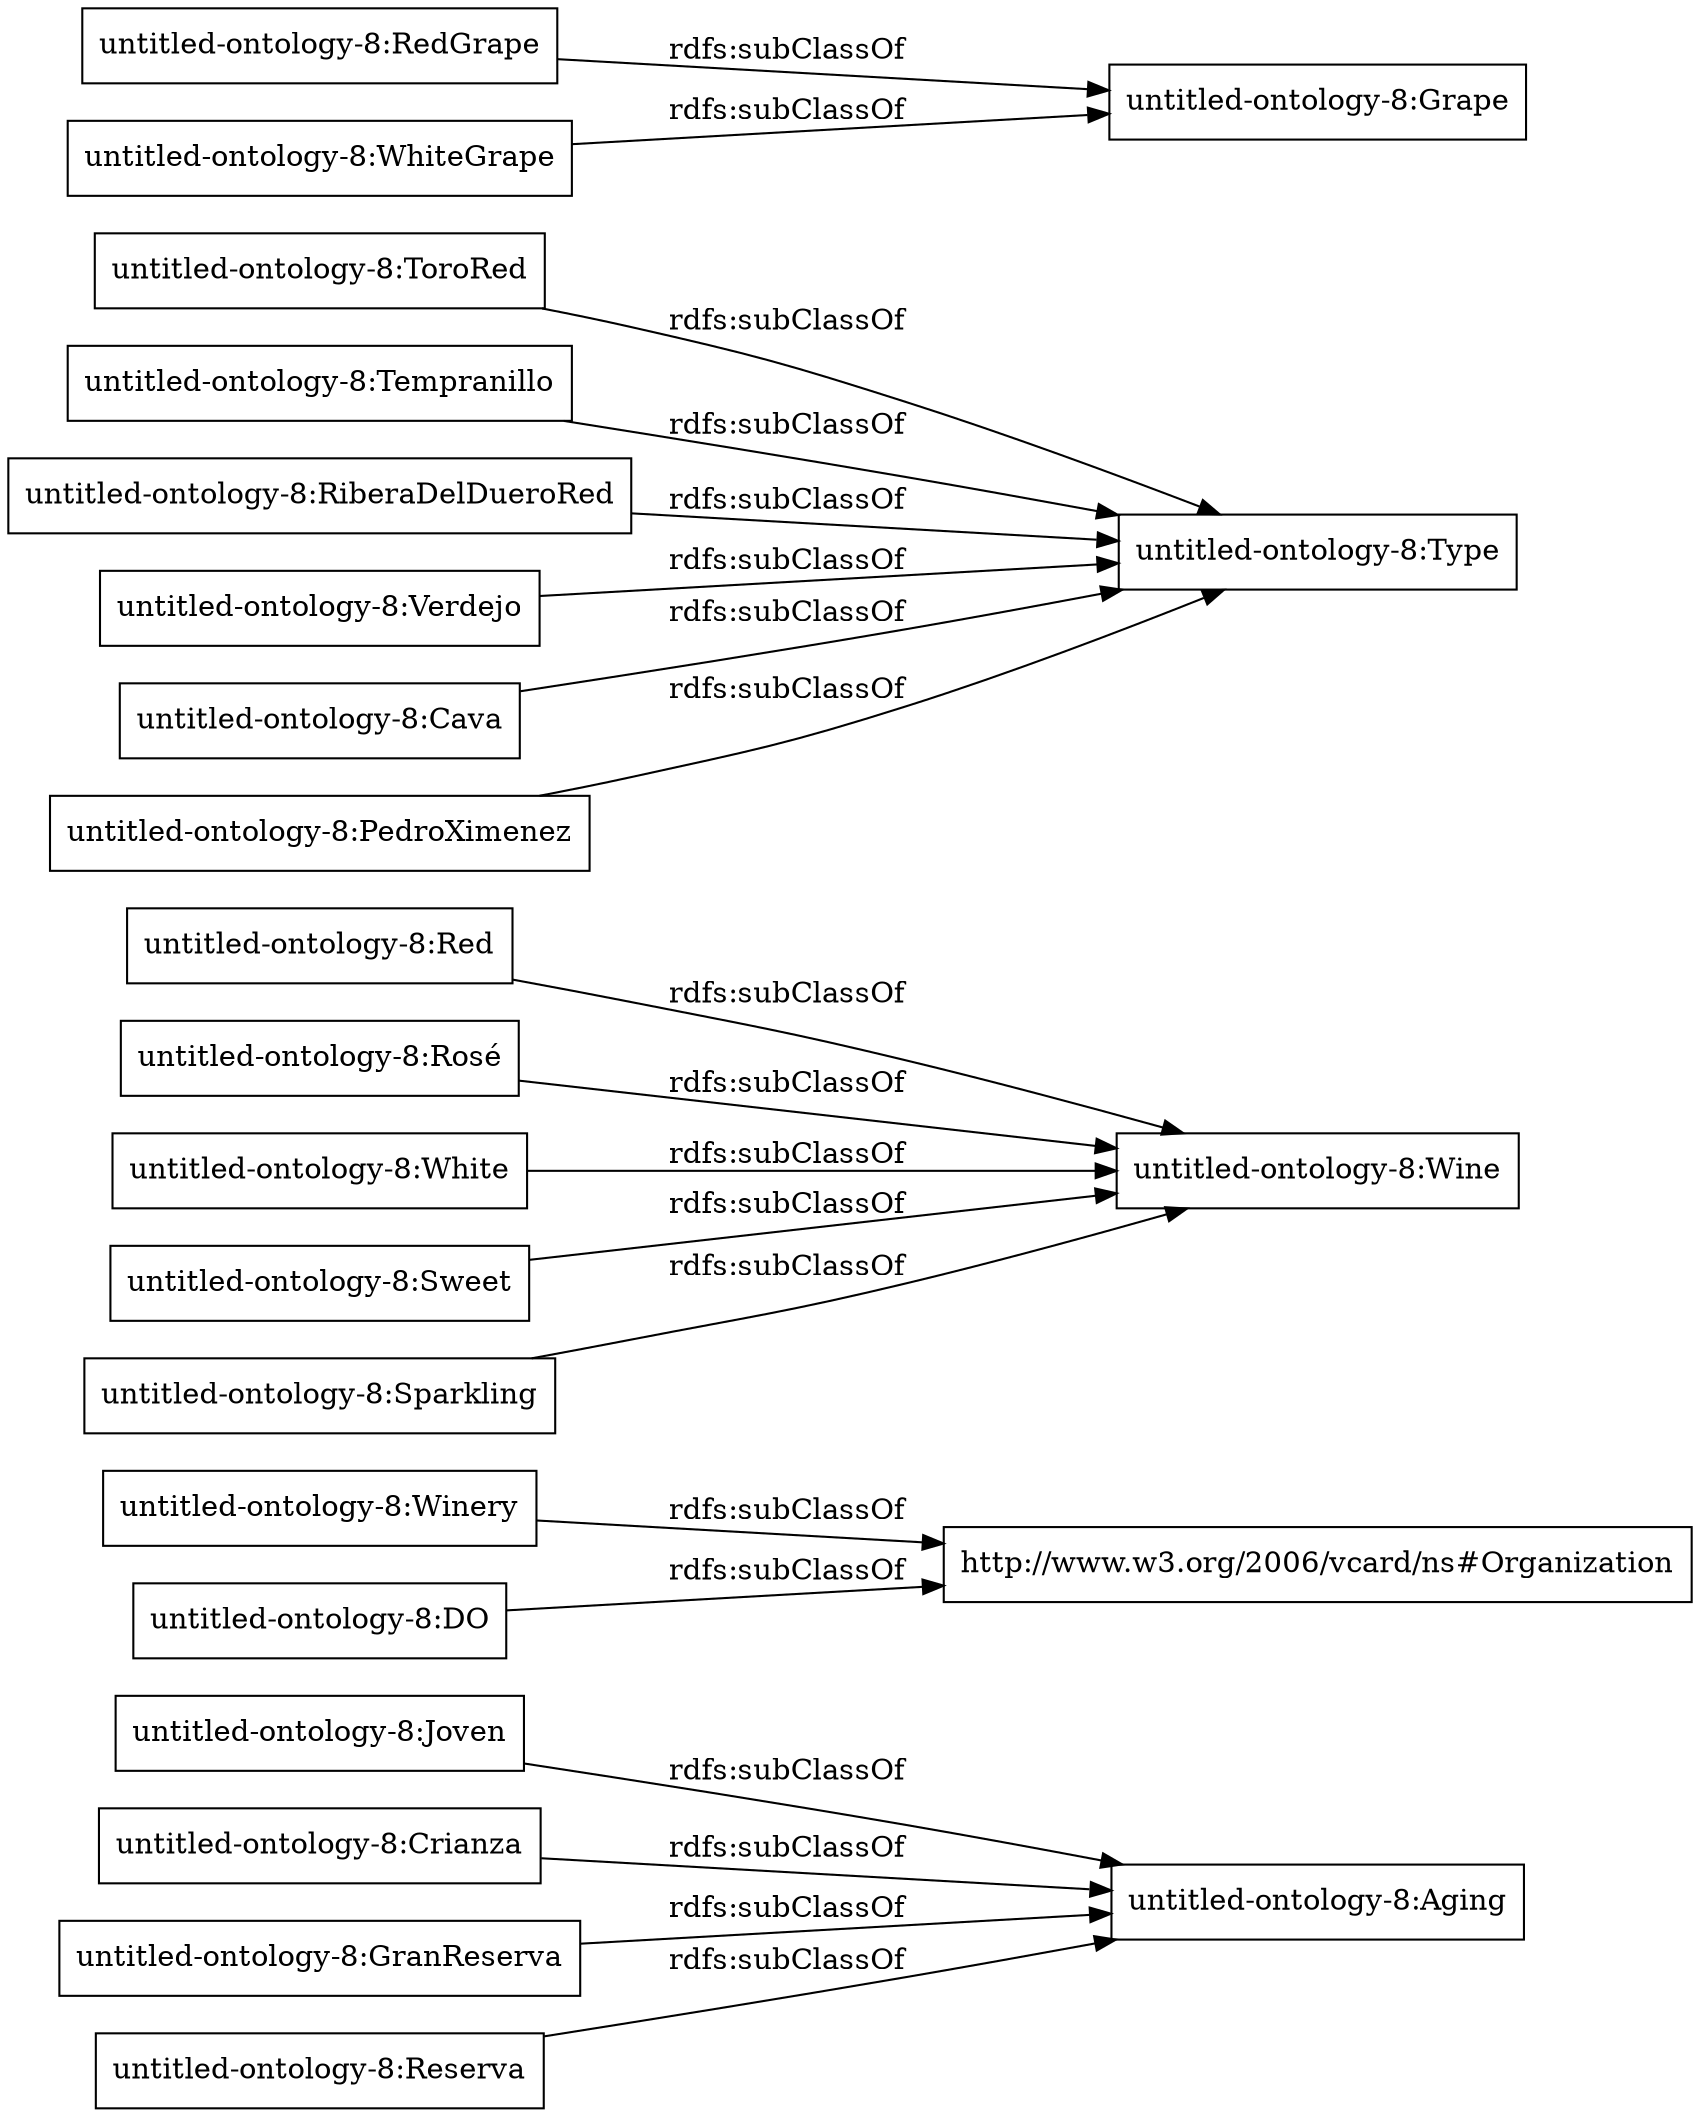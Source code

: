 digraph ar2dtool_diagram { 
rankdir=LR;
size="1000"
node [shape = rectangle, color="black"]; "untitled-ontology-8:Joven" "untitled-ontology-8:Winery" "untitled-ontology-8:Red" "untitled-ontology-8:ToroRed" "untitled-ontology-8:Tempranillo" "untitled-ontology-8:Rosé" "untitled-ontology-8:RiberaDelDueroRed" "untitled-ontology-8:Verdejo" "untitled-ontology-8:RedGrape" "untitled-ontology-8:White" "untitled-ontology-8:Type" "untitled-ontology-8:Cava" "untitled-ontology-8:Crianza" "untitled-ontology-8:Wine" "untitled-ontology-8:WhiteGrape" "untitled-ontology-8:Sweet" "untitled-ontology-8:Sparkling" "untitled-ontology-8:Aging" "http://www.w3.org/2006/vcard/ns#Organization" "untitled-ontology-8:GranReserva" "untitled-ontology-8:Reserva" "untitled-ontology-8:Grape" "untitled-ontology-8:DO" "untitled-ontology-8:PedroXimenez" ; /*classes style*/
	"untitled-ontology-8:Joven" -> "untitled-ontology-8:Aging" [ label = "rdfs:subClassOf" ];
	"untitled-ontology-8:Red" -> "untitled-ontology-8:Wine" [ label = "rdfs:subClassOf" ];
	"untitled-ontology-8:Sparkling" -> "untitled-ontology-8:Wine" [ label = "rdfs:subClassOf" ];
	"untitled-ontology-8:Winery" -> "http://www.w3.org/2006/vcard/ns#Organization" [ label = "rdfs:subClassOf" ];
	"untitled-ontology-8:DO" -> "http://www.w3.org/2006/vcard/ns#Organization" [ label = "rdfs:subClassOf" ];
	"untitled-ontology-8:Rosé" -> "untitled-ontology-8:Wine" [ label = "rdfs:subClassOf" ];
	"untitled-ontology-8:WhiteGrape" -> "untitled-ontology-8:Grape" [ label = "rdfs:subClassOf" ];
	"untitled-ontology-8:Cava" -> "untitled-ontology-8:Type" [ label = "rdfs:subClassOf" ];
	"untitled-ontology-8:White" -> "untitled-ontology-8:Wine" [ label = "rdfs:subClassOf" ];
	"untitled-ontology-8:Sweet" -> "untitled-ontology-8:Wine" [ label = "rdfs:subClassOf" ];
	"untitled-ontology-8:Verdejo" -> "untitled-ontology-8:Type" [ label = "rdfs:subClassOf" ];
	"untitled-ontology-8:ToroRed" -> "untitled-ontology-8:Type" [ label = "rdfs:subClassOf" ];
	"untitled-ontology-8:PedroXimenez" -> "untitled-ontology-8:Type" [ label = "rdfs:subClassOf" ];
	"untitled-ontology-8:Tempranillo" -> "untitled-ontology-8:Type" [ label = "rdfs:subClassOf" ];
	"untitled-ontology-8:RedGrape" -> "untitled-ontology-8:Grape" [ label = "rdfs:subClassOf" ];
	"untitled-ontology-8:GranReserva" -> "untitled-ontology-8:Aging" [ label = "rdfs:subClassOf" ];
	"untitled-ontology-8:RiberaDelDueroRed" -> "untitled-ontology-8:Type" [ label = "rdfs:subClassOf" ];
	"untitled-ontology-8:Crianza" -> "untitled-ontology-8:Aging" [ label = "rdfs:subClassOf" ];
	"untitled-ontology-8:Reserva" -> "untitled-ontology-8:Aging" [ label = "rdfs:subClassOf" ];

}
